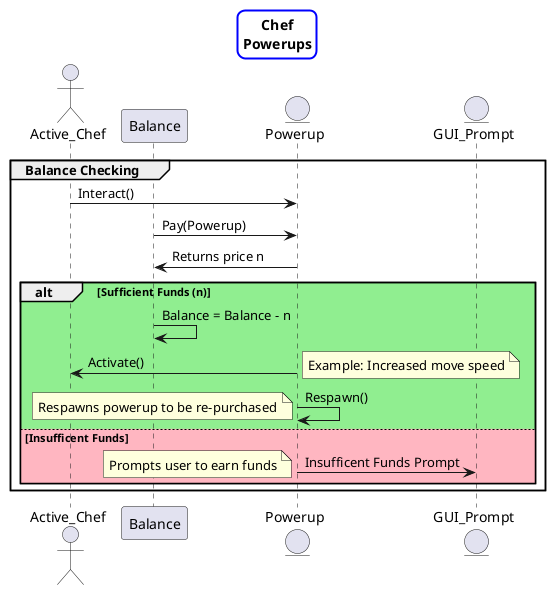 ' Preview with Alt D
' Sequence Diagram for powerups
@startuml
skinparam titleBorderRoundCorner 15
skinparam titleBorderThickness 2
skinparam titleBorderColor blue
title Chef\nPowerups

actor Active_Chef as Chef
participant Balance as Money
entity Powerup as Power
entity GUI_Prompt as GUI

' Checking for correct funds
group Balance Checking
    Chef -> Power : Interact()
    Money -> Power : Pay(Powerup)
    Money <- Power : Returns price n
    ' Activates powerup / prompts user to earn money
    alt #LightGreen Sufficient Funds (n)
        Money -> Money : Balance = Balance - n
        Chef <- Power  : Activate()
        note right : Example: Increased move speed
        Power -> Power : Respawn()
        note left: Respawns powerup to be re-purchased
    else #LightPink Insufficent Funds
        Power -> GUI : Insufficent Funds Prompt
        note left: Prompts user to earn funds
    end
end
@enduml